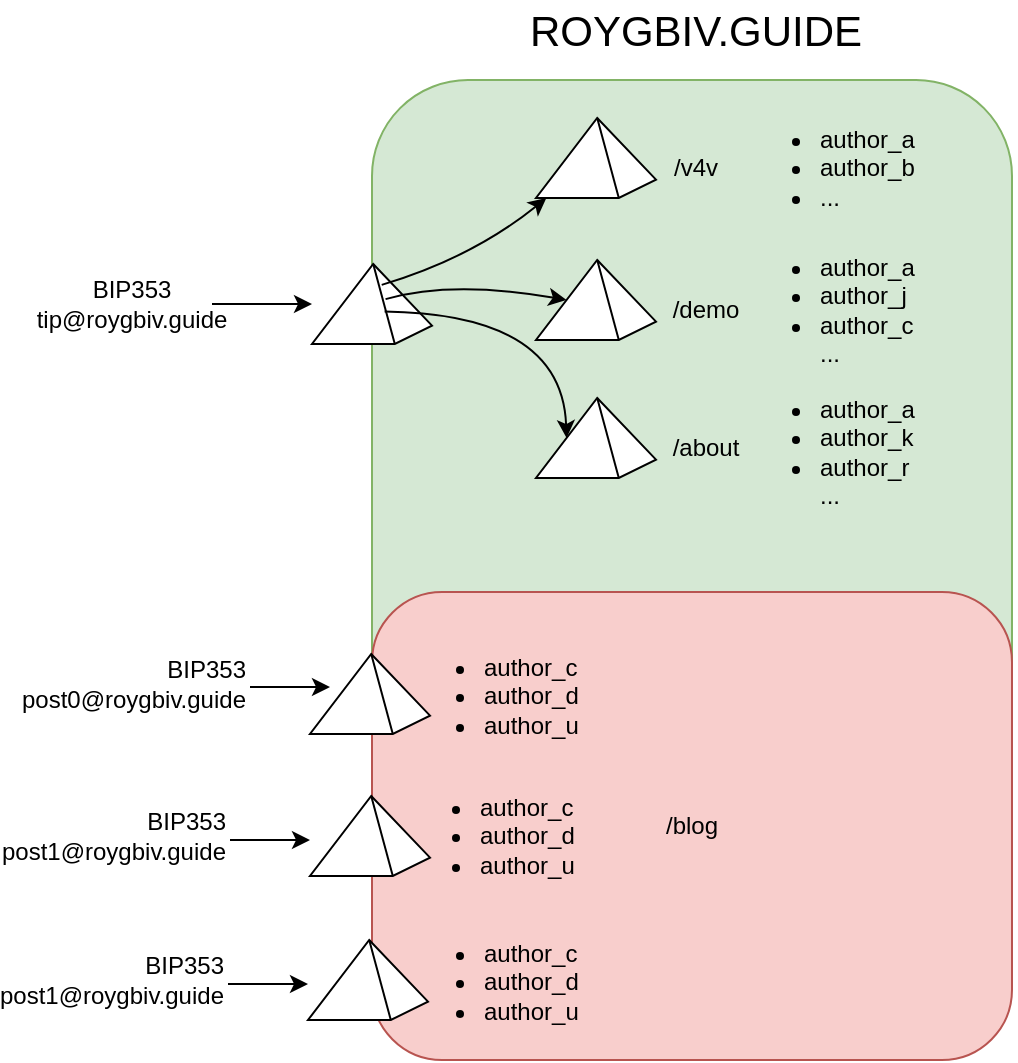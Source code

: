 <mxfile version="24.7.7">
  <diagram name="Page-1" id="QUvGtigypCUAOAy9GkHb">
    <mxGraphModel dx="988" dy="549" grid="1" gridSize="10" guides="1" tooltips="1" connect="1" arrows="1" fold="1" page="1" pageScale="1" pageWidth="850" pageHeight="1100" math="0" shadow="0">
      <root>
        <mxCell id="0" />
        <mxCell id="1" parent="0" />
        <mxCell id="eZ1OUW9LwAsz-mW1PS5v-6" value="" style="rounded=1;whiteSpace=wrap;html=1;fillColor=#d5e8d4;strokeColor=#82b366;" vertex="1" parent="1">
          <mxGeometry x="320" y="360" width="320" height="490" as="geometry" />
        </mxCell>
        <mxCell id="fV_EQNfIdYzagkr4_pfz-2" value="" style="verticalLabelPosition=bottom;verticalAlign=top;html=1;shape=mxgraph.basic.pyramid;dx1=0.51;dx2=0.69;dy1=1;dy2=0.77;" parent="1" vertex="1">
          <mxGeometry x="290" y="452" width="60" height="40" as="geometry" />
        </mxCell>
        <mxCell id="fV_EQNfIdYzagkr4_pfz-3" value="ROYGBIV.GUIDE" style="text;html=1;align=center;verticalAlign=middle;whiteSpace=wrap;rounded=0;fontSize=21;" parent="1" vertex="1">
          <mxGeometry x="322" y="320" width="320" height="30" as="geometry" />
        </mxCell>
        <mxCell id="fV_EQNfIdYzagkr4_pfz-4" value="BIP353&lt;div&gt;tip@roygbiv.guide&lt;/div&gt;" style="text;html=1;align=center;verticalAlign=middle;whiteSpace=wrap;rounded=0;" parent="1" vertex="1">
          <mxGeometry x="160" y="457" width="80" height="30" as="geometry" />
        </mxCell>
        <mxCell id="fV_EQNfIdYzagkr4_pfz-5" value="" style="curved=1;endArrow=classic;html=1;rounded=0;" parent="1" source="fV_EQNfIdYzagkr4_pfz-4" target="fV_EQNfIdYzagkr4_pfz-2" edge="1">
          <mxGeometry width="50" height="50" relative="1" as="geometry">
            <mxPoint x="570" y="512" as="sourcePoint" />
            <mxPoint x="620" y="462" as="targetPoint" />
            <Array as="points">
              <mxPoint x="270" y="472" />
            </Array>
          </mxGeometry>
        </mxCell>
        <mxCell id="fV_EQNfIdYzagkr4_pfz-6" value="" style="verticalLabelPosition=bottom;verticalAlign=top;html=1;shape=mxgraph.basic.pyramid;dx1=0.51;dx2=0.69;dy1=1;dy2=0.77;" parent="1" vertex="1">
          <mxGeometry x="402" y="519" width="60" height="40" as="geometry" />
        </mxCell>
        <mxCell id="fV_EQNfIdYzagkr4_pfz-7" value="" style="verticalLabelPosition=bottom;verticalAlign=top;html=1;shape=mxgraph.basic.pyramid;dx1=0.51;dx2=0.69;dy1=1;dy2=0.77;" parent="1" vertex="1">
          <mxGeometry x="402" y="450" width="60" height="40" as="geometry" />
        </mxCell>
        <mxCell id="fV_EQNfIdYzagkr4_pfz-8" value="" style="verticalLabelPosition=bottom;verticalAlign=top;html=1;shape=mxgraph.basic.pyramid;dx1=0.51;dx2=0.69;dy1=1;dy2=0.77;" parent="1" vertex="1">
          <mxGeometry x="402" y="379" width="60" height="40" as="geometry" />
        </mxCell>
        <mxCell id="fV_EQNfIdYzagkr4_pfz-9" value="" style="curved=1;endArrow=classic;html=1;rounded=0;exitX=0.581;exitY=0.261;exitDx=0;exitDy=0;exitPerimeter=0;" parent="1" source="fV_EQNfIdYzagkr4_pfz-2" target="fV_EQNfIdYzagkr4_pfz-8" edge="1">
          <mxGeometry width="50" height="50" relative="1" as="geometry">
            <mxPoint x="180" y="519" as="sourcePoint" />
            <mxPoint x="300" y="519" as="targetPoint" />
            <Array as="points">
              <mxPoint x="370" y="449" />
            </Array>
          </mxGeometry>
        </mxCell>
        <mxCell id="fV_EQNfIdYzagkr4_pfz-11" value="" style="curved=1;endArrow=classic;html=1;rounded=0;entryX=0;entryY=0;entryDx=15.3;entryDy=20;entryPerimeter=0;exitX=0.613;exitY=0.439;exitDx=0;exitDy=0;exitPerimeter=0;" parent="1" source="fV_EQNfIdYzagkr4_pfz-2" target="fV_EQNfIdYzagkr4_pfz-7" edge="1">
          <mxGeometry width="50" height="50" relative="1" as="geometry">
            <mxPoint x="370" y="522" as="sourcePoint" />
            <mxPoint x="490" y="457" as="targetPoint" />
            <Array as="points">
              <mxPoint x="360" y="460" />
            </Array>
          </mxGeometry>
        </mxCell>
        <mxCell id="fV_EQNfIdYzagkr4_pfz-12" value="" style="curved=1;endArrow=classic;html=1;rounded=0;exitX=0.605;exitY=0.594;exitDx=0;exitDy=0;exitPerimeter=0;entryX=0;entryY=0;entryDx=15.3;entryDy=20;entryPerimeter=0;" parent="1" source="fV_EQNfIdYzagkr4_pfz-2" target="fV_EQNfIdYzagkr4_pfz-6" edge="1">
          <mxGeometry width="50" height="50" relative="1" as="geometry">
            <mxPoint x="349" y="484" as="sourcePoint" />
            <mxPoint x="450" y="479" as="targetPoint" />
            <Array as="points">
              <mxPoint x="415" y="477" />
            </Array>
          </mxGeometry>
        </mxCell>
        <mxCell id="fV_EQNfIdYzagkr4_pfz-14" value="BIP353&lt;div&gt;post1@roygbiv.guide&lt;/div&gt;" style="text;html=1;align=right;verticalAlign=middle;whiteSpace=wrap;rounded=0;" parent="1" vertex="1">
          <mxGeometry x="169" y="723.5" width="80" height="29" as="geometry" />
        </mxCell>
        <mxCell id="fV_EQNfIdYzagkr4_pfz-15" value="" style="curved=1;endArrow=classic;html=1;rounded=0;" parent="1" edge="1">
          <mxGeometry width="50" height="50" relative="1" as="geometry">
            <mxPoint x="249" y="740" as="sourcePoint" />
            <mxPoint x="289" y="740" as="targetPoint" />
            <Array as="points">
              <mxPoint x="269" y="740" />
            </Array>
          </mxGeometry>
        </mxCell>
        <mxCell id="fV_EQNfIdYzagkr4_pfz-24" value="BIP353&lt;div&gt;post0@roygbiv.guide&lt;/div&gt;" style="text;html=1;align=right;verticalAlign=middle;whiteSpace=wrap;rounded=0;" parent="1" vertex="1">
          <mxGeometry x="179" y="647" width="80" height="29" as="geometry" />
        </mxCell>
        <mxCell id="fV_EQNfIdYzagkr4_pfz-25" value="" style="curved=1;endArrow=classic;html=1;rounded=0;" parent="1" edge="1">
          <mxGeometry width="50" height="50" relative="1" as="geometry">
            <mxPoint x="259" y="663.5" as="sourcePoint" />
            <mxPoint x="299" y="663.5" as="targetPoint" />
            <Array as="points">
              <mxPoint x="279" y="663.5" />
            </Array>
          </mxGeometry>
        </mxCell>
        <mxCell id="fV_EQNfIdYzagkr4_pfz-26" value="BIP353&lt;div&gt;post1@roygbiv.guide&lt;/div&gt;" style="text;html=1;align=right;verticalAlign=middle;whiteSpace=wrap;rounded=0;" parent="1" vertex="1">
          <mxGeometry x="168" y="795.5" width="80" height="29" as="geometry" />
        </mxCell>
        <mxCell id="fV_EQNfIdYzagkr4_pfz-27" value="" style="curved=1;endArrow=classic;html=1;rounded=0;" parent="1" edge="1">
          <mxGeometry width="50" height="50" relative="1" as="geometry">
            <mxPoint x="248" y="812" as="sourcePoint" />
            <mxPoint x="288" y="812" as="targetPoint" />
            <Array as="points">
              <mxPoint x="268" y="812" />
            </Array>
          </mxGeometry>
        </mxCell>
        <mxCell id="fV_EQNfIdYzagkr4_pfz-30" value="/about" style="text;html=1;align=center;verticalAlign=middle;whiteSpace=wrap;rounded=0;" parent="1" vertex="1">
          <mxGeometry x="457" y="529" width="60" height="30" as="geometry" />
        </mxCell>
        <mxCell id="fV_EQNfIdYzagkr4_pfz-31" value="/demo" style="text;html=1;align=center;verticalAlign=middle;whiteSpace=wrap;rounded=0;" parent="1" vertex="1">
          <mxGeometry x="457" y="460" width="60" height="30" as="geometry" />
        </mxCell>
        <mxCell id="fV_EQNfIdYzagkr4_pfz-32" value="/v4v" style="text;html=1;align=center;verticalAlign=middle;whiteSpace=wrap;rounded=0;" parent="1" vertex="1">
          <mxGeometry x="452" y="389" width="60" height="30" as="geometry" />
        </mxCell>
        <mxCell id="eZ1OUW9LwAsz-mW1PS5v-2" value="/blog" style="rounded=1;whiteSpace=wrap;html=1;fillColor=#f8cecc;strokeColor=#b85450;" vertex="1" parent="1">
          <mxGeometry x="320" y="616" width="320" height="234" as="geometry" />
        </mxCell>
        <mxCell id="fV_EQNfIdYzagkr4_pfz-36" value="&lt;ul&gt;&lt;li&gt;author_a&lt;/li&gt;&lt;li&gt;author_k&lt;/li&gt;&lt;li&gt;author_r&lt;br&gt;...&lt;/li&gt;&lt;/ul&gt;" style="text;html=1;align=left;verticalAlign=middle;whiteSpace=wrap;rounded=0;" parent="1" vertex="1">
          <mxGeometry x="502" y="531" width="120" height="30" as="geometry" />
        </mxCell>
        <mxCell id="fV_EQNfIdYzagkr4_pfz-37" value="&lt;ul&gt;&lt;li&gt;author_a&lt;/li&gt;&lt;li&gt;author_j&lt;/li&gt;&lt;li&gt;author_c&lt;br&gt;...&lt;/li&gt;&lt;/ul&gt;" style="text;html=1;align=left;verticalAlign=middle;whiteSpace=wrap;rounded=0;" parent="1" vertex="1">
          <mxGeometry x="502" y="460" width="120" height="30" as="geometry" />
        </mxCell>
        <mxCell id="fV_EQNfIdYzagkr4_pfz-38" value="&lt;ul&gt;&lt;li&gt;author_a&lt;/li&gt;&lt;li&gt;author_b&lt;/li&gt;&lt;li&gt;...&lt;/li&gt;&lt;/ul&gt;" style="text;html=1;align=left;verticalAlign=middle;whiteSpace=wrap;rounded=0;" parent="1" vertex="1">
          <mxGeometry x="502" y="389" width="120" height="30" as="geometry" />
        </mxCell>
        <mxCell id="fV_EQNfIdYzagkr4_pfz-17" value="" style="verticalLabelPosition=bottom;verticalAlign=top;html=1;shape=mxgraph.basic.pyramid;dx1=0.51;dx2=0.69;dy1=1;dy2=0.77;" parent="1" vertex="1">
          <mxGeometry x="289" y="718" width="60" height="40" as="geometry" />
        </mxCell>
        <mxCell id="fV_EQNfIdYzagkr4_pfz-18" value="" style="verticalLabelPosition=bottom;verticalAlign=top;html=1;shape=mxgraph.basic.pyramid;dx1=0.51;dx2=0.69;dy1=1;dy2=0.77;" parent="1" vertex="1">
          <mxGeometry x="289" y="647" width="60" height="40" as="geometry" />
        </mxCell>
        <mxCell id="fV_EQNfIdYzagkr4_pfz-28" value="" style="verticalLabelPosition=bottom;verticalAlign=top;html=1;shape=mxgraph.basic.pyramid;dx1=0.51;dx2=0.69;dy1=1;dy2=0.77;" parent="1" vertex="1">
          <mxGeometry x="288" y="790" width="60" height="40" as="geometry" />
        </mxCell>
        <mxCell id="fV_EQNfIdYzagkr4_pfz-33" value="&lt;ul&gt;&lt;li&gt;author_c&lt;/li&gt;&lt;li&gt;author_d&lt;/li&gt;&lt;li&gt;author_u&lt;/li&gt;&lt;/ul&gt;" style="text;html=1;align=left;verticalAlign=middle;whiteSpace=wrap;rounded=0;" parent="1" vertex="1">
          <mxGeometry x="334" y="653" width="120" height="30" as="geometry" />
        </mxCell>
        <mxCell id="eZ1OUW9LwAsz-mW1PS5v-3" value="&lt;ul&gt;&lt;li&gt;author_c&lt;/li&gt;&lt;li&gt;author_d&lt;/li&gt;&lt;li&gt;author_u&lt;/li&gt;&lt;/ul&gt;" style="text;html=1;align=left;verticalAlign=middle;whiteSpace=wrap;rounded=0;" vertex="1" parent="1">
          <mxGeometry x="332" y="723" width="120" height="30" as="geometry" />
        </mxCell>
        <mxCell id="eZ1OUW9LwAsz-mW1PS5v-5" value="&lt;ul&gt;&lt;li&gt;author_c&lt;/li&gt;&lt;li&gt;author_d&lt;/li&gt;&lt;li&gt;author_u&lt;/li&gt;&lt;/ul&gt;" style="text;html=1;align=left;verticalAlign=middle;whiteSpace=wrap;rounded=0;" vertex="1" parent="1">
          <mxGeometry x="334" y="795.5" width="120" height="30" as="geometry" />
        </mxCell>
      </root>
    </mxGraphModel>
  </diagram>
</mxfile>
